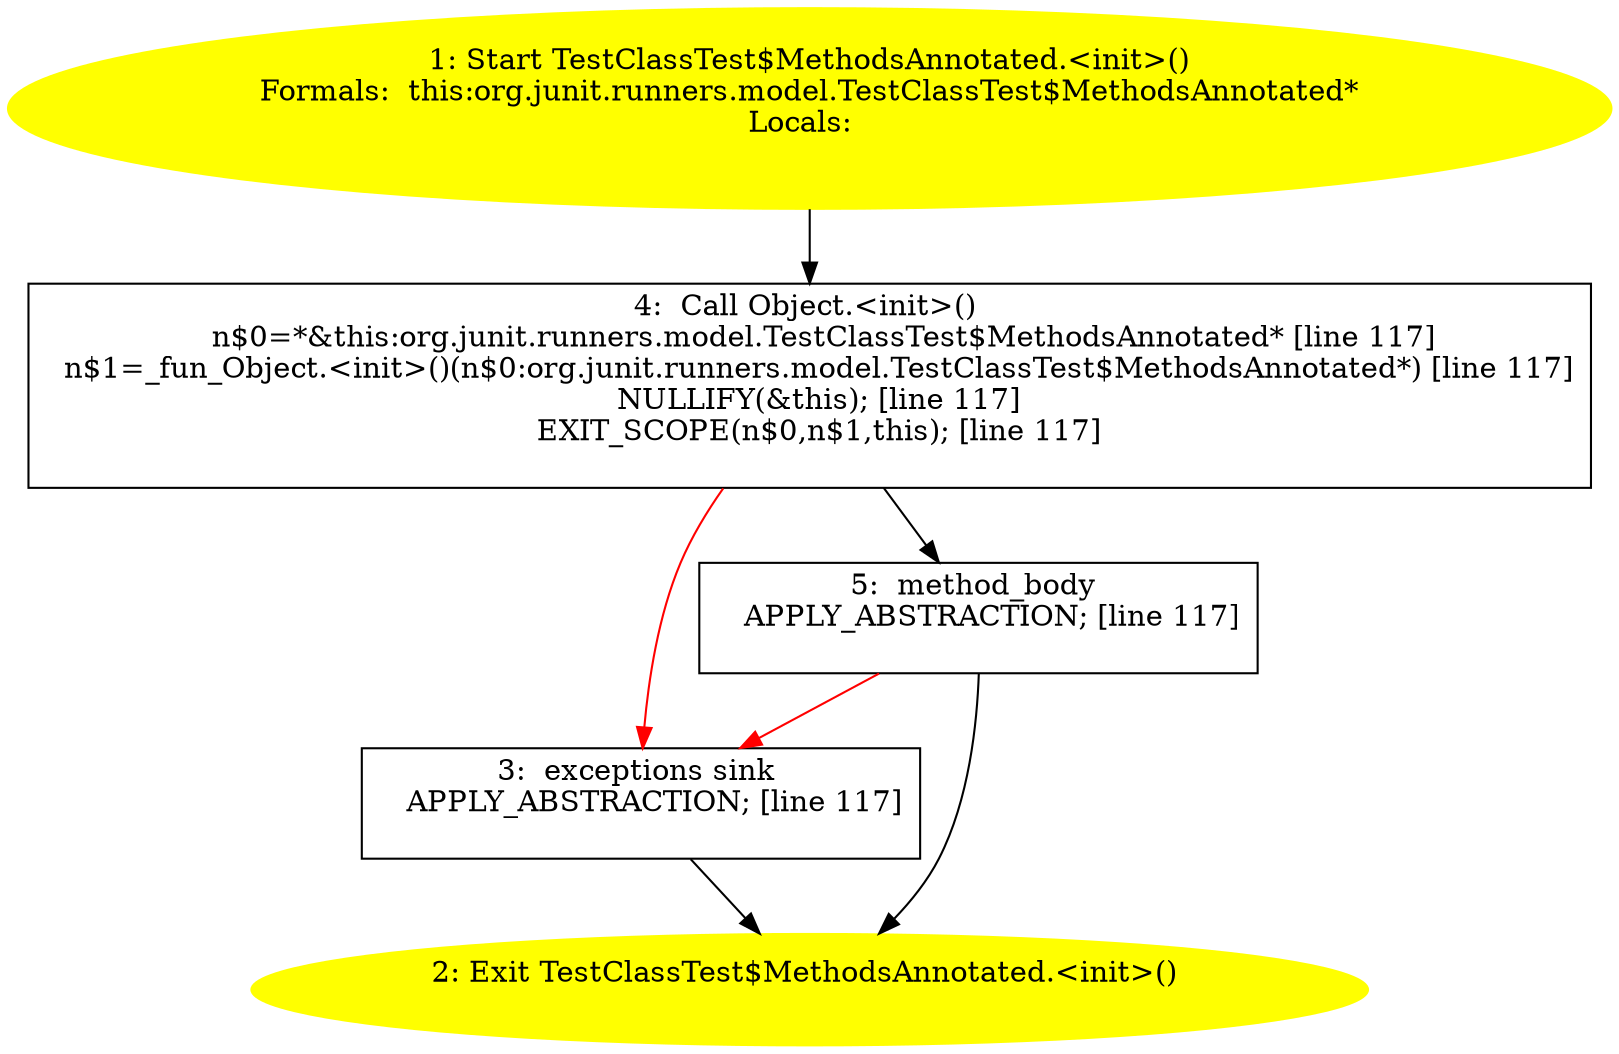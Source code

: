 /* @generated */
digraph cfg {
"org.junit.runners.model.TestClassTest$MethodsAnnotated.<init>().6e459abf5dfaf46048fd4d1328c7d256_1" [label="1: Start TestClassTest$MethodsAnnotated.<init>()\nFormals:  this:org.junit.runners.model.TestClassTest$MethodsAnnotated*\nLocals:  \n  " color=yellow style=filled]
	

	 "org.junit.runners.model.TestClassTest$MethodsAnnotated.<init>().6e459abf5dfaf46048fd4d1328c7d256_1" -> "org.junit.runners.model.TestClassTest$MethodsAnnotated.<init>().6e459abf5dfaf46048fd4d1328c7d256_4" ;
"org.junit.runners.model.TestClassTest$MethodsAnnotated.<init>().6e459abf5dfaf46048fd4d1328c7d256_2" [label="2: Exit TestClassTest$MethodsAnnotated.<init>() \n  " color=yellow style=filled]
	

"org.junit.runners.model.TestClassTest$MethodsAnnotated.<init>().6e459abf5dfaf46048fd4d1328c7d256_3" [label="3:  exceptions sink \n   APPLY_ABSTRACTION; [line 117]\n " shape="box"]
	

	 "org.junit.runners.model.TestClassTest$MethodsAnnotated.<init>().6e459abf5dfaf46048fd4d1328c7d256_3" -> "org.junit.runners.model.TestClassTest$MethodsAnnotated.<init>().6e459abf5dfaf46048fd4d1328c7d256_2" ;
"org.junit.runners.model.TestClassTest$MethodsAnnotated.<init>().6e459abf5dfaf46048fd4d1328c7d256_4" [label="4:  Call Object.<init>() \n   n$0=*&this:org.junit.runners.model.TestClassTest$MethodsAnnotated* [line 117]\n  n$1=_fun_Object.<init>()(n$0:org.junit.runners.model.TestClassTest$MethodsAnnotated*) [line 117]\n  NULLIFY(&this); [line 117]\n  EXIT_SCOPE(n$0,n$1,this); [line 117]\n " shape="box"]
	

	 "org.junit.runners.model.TestClassTest$MethodsAnnotated.<init>().6e459abf5dfaf46048fd4d1328c7d256_4" -> "org.junit.runners.model.TestClassTest$MethodsAnnotated.<init>().6e459abf5dfaf46048fd4d1328c7d256_5" ;
	 "org.junit.runners.model.TestClassTest$MethodsAnnotated.<init>().6e459abf5dfaf46048fd4d1328c7d256_4" -> "org.junit.runners.model.TestClassTest$MethodsAnnotated.<init>().6e459abf5dfaf46048fd4d1328c7d256_3" [color="red" ];
"org.junit.runners.model.TestClassTest$MethodsAnnotated.<init>().6e459abf5dfaf46048fd4d1328c7d256_5" [label="5:  method_body \n   APPLY_ABSTRACTION; [line 117]\n " shape="box"]
	

	 "org.junit.runners.model.TestClassTest$MethodsAnnotated.<init>().6e459abf5dfaf46048fd4d1328c7d256_5" -> "org.junit.runners.model.TestClassTest$MethodsAnnotated.<init>().6e459abf5dfaf46048fd4d1328c7d256_2" ;
	 "org.junit.runners.model.TestClassTest$MethodsAnnotated.<init>().6e459abf5dfaf46048fd4d1328c7d256_5" -> "org.junit.runners.model.TestClassTest$MethodsAnnotated.<init>().6e459abf5dfaf46048fd4d1328c7d256_3" [color="red" ];
}
